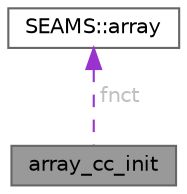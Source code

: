 digraph "array_cc_init"
{
 // LATEX_PDF_SIZE
  bgcolor="transparent";
  edge [fontname=Helvetica,fontsize=10,labelfontname=Helvetica,labelfontsize=10];
  node [fontname=Helvetica,fontsize=10,shape=box,height=0.2,width=0.4];
  Node1 [id="Node000001",label="array_cc_init",height=0.2,width=0.4,color="gray40", fillcolor="grey60", style="filled", fontcolor="black",tooltip=" "];
  Node2 -> Node1 [id="edge1_Node000001_Node000002",dir="back",color="darkorchid3",style="dashed",tooltip=" ",label=" fnct",fontcolor="grey" ];
  Node2 [id="Node000002",label="SEAMS::array",height=0.2,width=0.4,color="gray40", fillcolor="white", style="filled",URL="$structSEAMS_1_1array.html",tooltip=" "];
}
